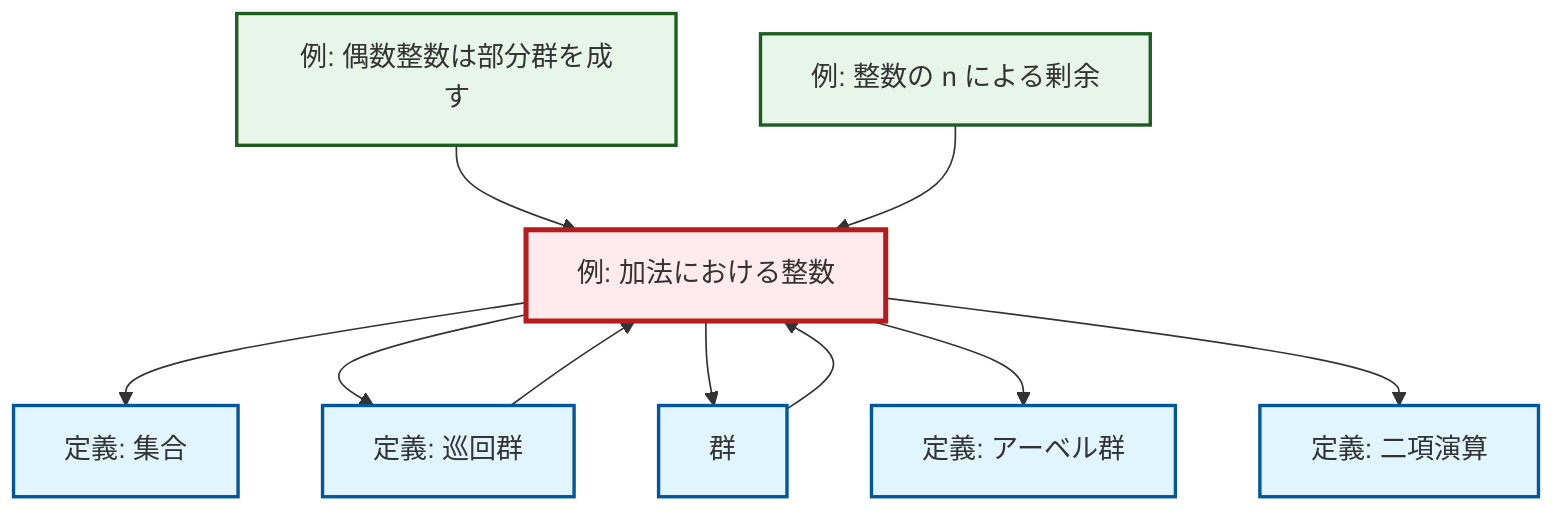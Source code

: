 graph TD
    classDef definition fill:#e1f5fe,stroke:#01579b,stroke-width:2px
    classDef theorem fill:#f3e5f5,stroke:#4a148c,stroke-width:2px
    classDef axiom fill:#fff3e0,stroke:#e65100,stroke-width:2px
    classDef example fill:#e8f5e9,stroke:#1b5e20,stroke-width:2px
    classDef current fill:#ffebee,stroke:#b71c1c,stroke-width:3px
    ex-even-integers-subgroup["例: 偶数整数は部分群を成す"]:::example
    def-group["群"]:::definition
    ex-quotient-integers-mod-n["例: 整数の n による剰余"]:::example
    ex-integers-addition["例: 加法における整数"]:::example
    def-abelian-group["定義: アーベル群"]:::definition
    def-set["定義: 集合"]:::definition
    def-cyclic-group["定義: 巡回群"]:::definition
    def-binary-operation["定義: 二項演算"]:::definition
    ex-integers-addition --> def-set
    ex-even-integers-subgroup --> ex-integers-addition
    ex-integers-addition --> def-cyclic-group
    ex-integers-addition --> def-group
    ex-integers-addition --> def-abelian-group
    ex-quotient-integers-mod-n --> ex-integers-addition
    def-group --> ex-integers-addition
    def-cyclic-group --> ex-integers-addition
    ex-integers-addition --> def-binary-operation
    class ex-integers-addition current